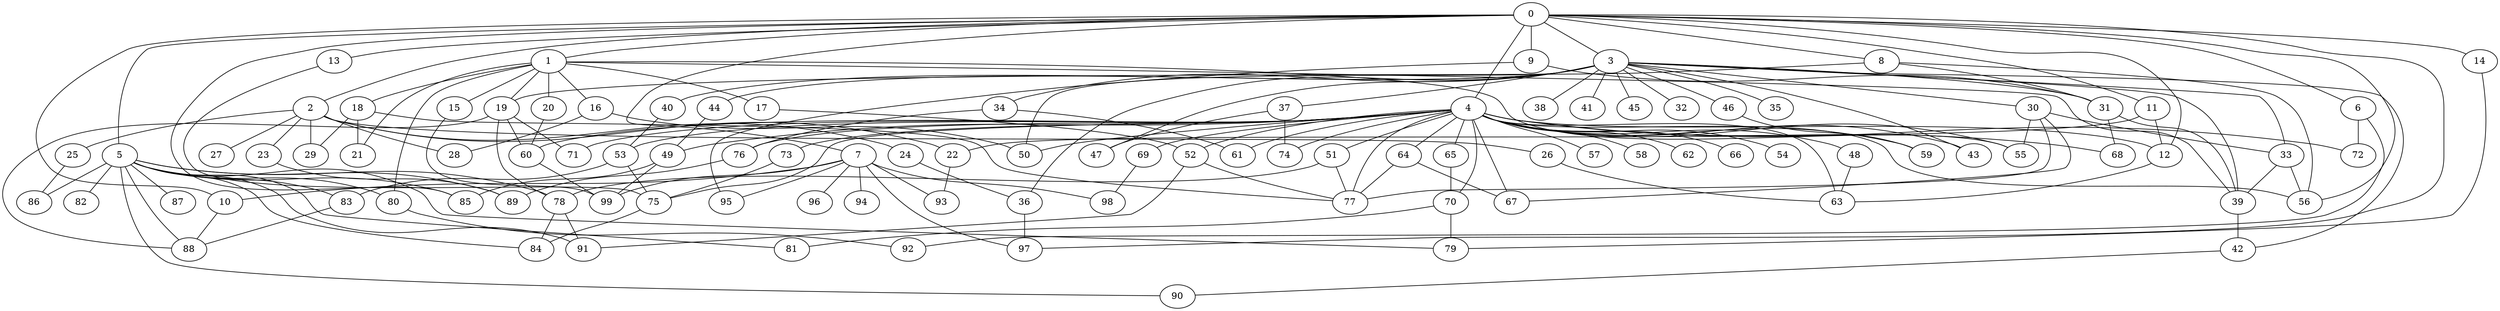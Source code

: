 
graph graphname {
    0 -- 1
0 -- 2
0 -- 3
0 -- 4
0 -- 5
0 -- 6
0 -- 7
0 -- 8
0 -- 9
0 -- 10
0 -- 11
0 -- 12
0 -- 13
0 -- 14
0 -- 97
0 -- 56
0 -- 85
1 -- 15
1 -- 16
1 -- 17
1 -- 18
1 -- 19
1 -- 20
1 -- 21
1 -- 55
1 -- 39
1 -- 80
2 -- 22
2 -- 23
2 -- 24
2 -- 25
2 -- 26
2 -- 27
2 -- 28
2 -- 29
3 -- 32
3 -- 34
3 -- 35
3 -- 36
3 -- 37
3 -- 38
3 -- 33
3 -- 40
3 -- 41
3 -- 42
3 -- 39
3 -- 44
3 -- 45
3 -- 46
3 -- 47
3 -- 43
3 -- 30
3 -- 31
3 -- 50
4 -- 48
4 -- 49
4 -- 50
4 -- 51
4 -- 52
4 -- 53
4 -- 54
4 -- 55
4 -- 56
4 -- 57
4 -- 58
4 -- 59
4 -- 60
4 -- 61
4 -- 62
4 -- 63
4 -- 64
4 -- 65
4 -- 66
4 -- 67
4 -- 68
4 -- 69
4 -- 70
4 -- 71
4 -- 72
4 -- 73
4 -- 74
4 -- 75
4 -- 76
4 -- 77
4 -- 12
4 -- 43
5 -- 78
5 -- 79
5 -- 80
5 -- 81
5 -- 82
5 -- 83
5 -- 84
5 -- 85
5 -- 86
5 -- 87
5 -- 88
5 -- 89
5 -- 90
5 -- 91
6 -- 92
6 -- 72
7 -- 96
7 -- 98
7 -- 99
7 -- 97
7 -- 93
7 -- 94
7 -- 95
7 -- 10
8 -- 19
8 -- 56
8 -- 31
9 -- 95
9 -- 31
10 -- 88
11 -- 22
11 -- 12
12 -- 63
13 -- 75
14 -- 79
15 -- 99
16 -- 28
16 -- 50
17 -- 52
18 -- 77
18 -- 21
18 -- 29
19 -- 88
19 -- 78
19 -- 60
19 -- 71
20 -- 60
22 -- 93
23 -- 89
24 -- 36
25 -- 86
26 -- 63
30 -- 55
30 -- 33
30 -- 67
30 -- 77
31 -- 68
31 -- 39
33 -- 56
33 -- 39
34 -- 61
34 -- 76
36 -- 97
37 -- 74
37 -- 47
39 -- 42
40 -- 53
42 -- 90
44 -- 49
46 -- 59
48 -- 63
49 -- 99
49 -- 85
51 -- 78
51 -- 77
52 -- 91
52 -- 77
53 -- 83
53 -- 75
60 -- 99
64 -- 67
64 -- 77
65 -- 70
69 -- 98
70 -- 79
70 -- 81
73 -- 75
75 -- 84
76 -- 89
78 -- 91
78 -- 84
80 -- 92
83 -- 88

}
